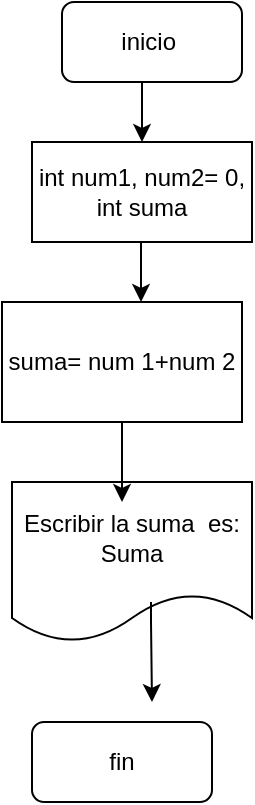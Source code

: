 <mxfile version="13.8.5" type="github" pages="10">
  <diagram id="nrE7dxVKxtF__F7ucNFG" name="ejercicio-1">
    <mxGraphModel dx="1038" dy="492" grid="1" gridSize="10" guides="1" tooltips="1" connect="1" arrows="1" fold="1" page="1" pageScale="1" pageWidth="827" pageHeight="1169" math="0" shadow="0">
      <root>
        <mxCell id="0" />
        <mxCell id="1" parent="0" />
        <mxCell id="b9qe-_sKUgxHq_5ZWORq-1" value="&lt;font style=&quot;vertical-align: inherit&quot;&gt;&lt;font style=&quot;vertical-align: inherit&quot;&gt;inicio&amp;nbsp;&lt;/font&gt;&lt;/font&gt;" style="rounded=1;whiteSpace=wrap;html=1;" parent="1" vertex="1">
          <mxGeometry x="400" y="40" width="90" height="40" as="geometry" />
        </mxCell>
        <mxCell id="b9qe-_sKUgxHq_5ZWORq-2" value="" style="endArrow=classic;html=1;" parent="1" edge="1">
          <mxGeometry width="50" height="50" relative="1" as="geometry">
            <mxPoint x="440" y="80" as="sourcePoint" />
            <mxPoint x="440" y="110" as="targetPoint" />
            <Array as="points" />
          </mxGeometry>
        </mxCell>
        <mxCell id="b9qe-_sKUgxHq_5ZWORq-4" value="suma= num 1+num 2" style="rounded=0;whiteSpace=wrap;html=1;" parent="1" vertex="1">
          <mxGeometry x="370" y="190" width="120" height="60" as="geometry" />
        </mxCell>
        <mxCell id="b9qe-_sKUgxHq_5ZWORq-5" value="Escribir la suma&amp;nbsp; es: Suma" style="shape=document;whiteSpace=wrap;html=1;boundedLbl=1;" parent="1" vertex="1">
          <mxGeometry x="375" y="280" width="120" height="80" as="geometry" />
        </mxCell>
        <mxCell id="b9qe-_sKUgxHq_5ZWORq-6" value="fin" style="rounded=1;whiteSpace=wrap;html=1;" parent="1" vertex="1">
          <mxGeometry x="385" y="400" width="90" height="40" as="geometry" />
        </mxCell>
        <mxCell id="I8-JNItQw2Sqt2gPTEA_-2" value="int num1, num2= 0, int suma&lt;br&gt;" style="rounded=0;whiteSpace=wrap;html=1;" parent="1" vertex="1">
          <mxGeometry x="385" y="110" width="110" height="50" as="geometry" />
        </mxCell>
        <mxCell id="I8-JNItQw2Sqt2gPTEA_-3" value="" style="endArrow=classic;html=1;" parent="1" edge="1">
          <mxGeometry width="50" height="50" relative="1" as="geometry">
            <mxPoint x="439.5" y="160" as="sourcePoint" />
            <mxPoint x="439.5" y="190" as="targetPoint" />
            <Array as="points">
              <mxPoint x="439.5" y="170" />
            </Array>
          </mxGeometry>
        </mxCell>
        <mxCell id="I8-JNItQw2Sqt2gPTEA_-9" value="" style="edgeStyle=orthogonalEdgeStyle;rounded=0;orthogonalLoop=1;jettySize=auto;html=1;" parent="1" edge="1">
          <mxGeometry relative="1" as="geometry">
            <mxPoint x="444.5" y="340" as="sourcePoint" />
            <mxPoint x="445" y="390" as="targetPoint" />
            <Array as="points">
              <mxPoint x="445" y="350" />
              <mxPoint x="445" y="350" />
            </Array>
          </mxGeometry>
        </mxCell>
        <mxCell id="dd-geoBwseKrPxZ8nLHZ-1" value="" style="edgeStyle=orthogonalEdgeStyle;rounded=0;orthogonalLoop=1;jettySize=auto;html=1;" parent="1" edge="1">
          <mxGeometry relative="1" as="geometry">
            <mxPoint x="430" y="250" as="sourcePoint" />
            <mxPoint x="430" y="290" as="targetPoint" />
            <Array as="points">
              <mxPoint x="430" y="250" />
              <mxPoint x="430" y="250" />
            </Array>
          </mxGeometry>
        </mxCell>
      </root>
    </mxGraphModel>
  </diagram>
  <diagram id="CntBPHI4r-FiSZMuIRGq" name="ejercicio-2">
    <mxGraphModel dx="1038" dy="492" grid="1" gridSize="10" guides="1" tooltips="1" connect="1" arrows="1" fold="1" page="1" pageScale="1" pageWidth="827" pageHeight="1169" math="0" shadow="0">
      <root>
        <mxCell id="1js0tdD2XhEHtkSZnLyt-0" />
        <mxCell id="1js0tdD2XhEHtkSZnLyt-1" parent="1js0tdD2XhEHtkSZnLyt-0" />
        <mxCell id="ODSjOVvqBL_8KatZZNft-0" value="&lt;font style=&quot;vertical-align: inherit&quot;&gt;&lt;font style=&quot;vertical-align: inherit&quot;&gt;inicio&amp;nbsp;&lt;/font&gt;&lt;/font&gt;" style="rounded=1;whiteSpace=wrap;html=1;" vertex="1" parent="1js0tdD2XhEHtkSZnLyt-1">
          <mxGeometry x="400" y="60" width="90" height="40" as="geometry" />
        </mxCell>
        <mxCell id="3sAkgQDFkphuiwHLzxZd-0" value="&lt;br&gt;int multiplicacion&amp;nbsp;" style="rounded=0;whiteSpace=wrap;html=1;" vertex="1" parent="1js0tdD2XhEHtkSZnLyt-1">
          <mxGeometry x="390" y="130" width="110" height="50" as="geometry" />
        </mxCell>
        <mxCell id="L-kboDcrgoG-2Y-SQVIk-0" value="multiplicación=&amp;nbsp; 2 * 4" style="rounded=0;whiteSpace=wrap;html=1;" vertex="1" parent="1js0tdD2XhEHtkSZnLyt-1">
          <mxGeometry x="380" y="210" width="120" height="60" as="geometry" />
        </mxCell>
        <mxCell id="CKcSvIprASCRHRaiPJOn-0" value="Escribir la multiplicación es&amp;nbsp; &amp;nbsp;multiplicación&amp;nbsp;" style="shape=document;whiteSpace=wrap;html=1;boundedLbl=1;" vertex="1" parent="1js0tdD2XhEHtkSZnLyt-1">
          <mxGeometry x="380" y="310" width="120" height="80" as="geometry" />
        </mxCell>
        <mxCell id="Hx6XMhkNrxkHITyf7qTC-0" value="fin" style="rounded=1;whiteSpace=wrap;html=1;" vertex="1" parent="1js0tdD2XhEHtkSZnLyt-1">
          <mxGeometry x="395" y="440" width="90" height="40" as="geometry" />
        </mxCell>
        <mxCell id="vyO9iiIe4qKWTrddtYXM-0" value="" style="edgeStyle=orthogonalEdgeStyle;rounded=0;orthogonalLoop=1;jettySize=auto;html=1;" edge="1" parent="1js0tdD2XhEHtkSZnLyt-1">
          <mxGeometry relative="1" as="geometry">
            <mxPoint x="439.5" y="380" as="sourcePoint" />
            <mxPoint x="440" y="430" as="targetPoint" />
            <Array as="points">
              <mxPoint x="440" y="390" />
              <mxPoint x="440" y="390" />
            </Array>
          </mxGeometry>
        </mxCell>
        <mxCell id="vyO9iiIe4qKWTrddtYXM-1" value="" style="edgeStyle=orthogonalEdgeStyle;rounded=0;orthogonalLoop=1;jettySize=auto;html=1;" edge="1" parent="1js0tdD2XhEHtkSZnLyt-1">
          <mxGeometry relative="1" as="geometry">
            <mxPoint x="439.5" y="260" as="sourcePoint" />
            <mxPoint x="440" y="310" as="targetPoint" />
            <Array as="points">
              <mxPoint x="440" y="270" />
              <mxPoint x="440" y="270" />
            </Array>
          </mxGeometry>
        </mxCell>
        <mxCell id="vyO9iiIe4qKWTrddtYXM-2" value="" style="edgeStyle=orthogonalEdgeStyle;rounded=0;orthogonalLoop=1;jettySize=auto;html=1;" edge="1" parent="1js0tdD2XhEHtkSZnLyt-1">
          <mxGeometry relative="1" as="geometry">
            <mxPoint x="440" y="180" as="sourcePoint" />
            <mxPoint x="439.5" y="220" as="targetPoint" />
            <Array as="points">
              <mxPoint x="439.5" y="180" />
              <mxPoint x="439.5" y="180" />
            </Array>
          </mxGeometry>
        </mxCell>
        <mxCell id="vyO9iiIe4qKWTrddtYXM-3" value="" style="edgeStyle=orthogonalEdgeStyle;rounded=0;orthogonalLoop=1;jettySize=auto;html=1;" edge="1" parent="1js0tdD2XhEHtkSZnLyt-1">
          <mxGeometry relative="1" as="geometry">
            <mxPoint x="440" y="100" as="sourcePoint" />
            <mxPoint x="439.5" y="130" as="targetPoint" />
            <Array as="points">
              <mxPoint x="439.5" y="90" />
              <mxPoint x="439.5" y="90" />
            </Array>
          </mxGeometry>
        </mxCell>
      </root>
    </mxGraphModel>
  </diagram>
  <diagram id="qBwzRifzwUR4DLWqm004" name="ejercicio-3">
    <mxGraphModel dx="1038" dy="492" grid="1" gridSize="10" guides="1" tooltips="1" connect="1" arrows="1" fold="1" page="1" pageScale="1" pageWidth="827" pageHeight="1169" math="0" shadow="0">
      <root>
        <mxCell id="rdSyHwf6kCJnhacnW9s9-0" />
        <mxCell id="rdSyHwf6kCJnhacnW9s9-1" parent="rdSyHwf6kCJnhacnW9s9-0" />
        <mxCell id="85uuUcLN15HmslldXwZI-0" value="inicio" style="rounded=1;whiteSpace=wrap;html=1;" vertex="1" parent="rdSyHwf6kCJnhacnW9s9-1">
          <mxGeometry x="360" y="50" width="80" height="30" as="geometry" />
        </mxCell>
        <mxCell id="d8bBmecJ_hygyo2f3A0b-0" value="int edad" style="rounded=0;whiteSpace=wrap;html=1;" vertex="1" parent="rdSyHwf6kCJnhacnW9s9-1">
          <mxGeometry x="355" y="120" width="90" height="20" as="geometry" />
        </mxCell>
        <mxCell id="d8bBmecJ_hygyo2f3A0b-1" value="edad=2020-1993" style="rounded=0;whiteSpace=wrap;html=1;" vertex="1" parent="rdSyHwf6kCJnhacnW9s9-1">
          <mxGeometry x="355" y="170" width="105" height="20" as="geometry" />
        </mxCell>
        <mxCell id="d8bBmecJ_hygyo2f3A0b-2" value="escribir edad es: edad" style="shape=document;whiteSpace=wrap;html=1;boundedLbl=1;" vertex="1" parent="rdSyHwf6kCJnhacnW9s9-1">
          <mxGeometry x="340" y="230" width="120" height="80" as="geometry" />
        </mxCell>
        <mxCell id="zUHkBiNsngR1geT8tJhO-0" value="fin" style="rounded=1;whiteSpace=wrap;html=1;" vertex="1" parent="rdSyHwf6kCJnhacnW9s9-1">
          <mxGeometry x="350" y="330" width="90" height="40" as="geometry" />
        </mxCell>
        <mxCell id="LiFYUNRR59xpsH8pgF08-0" value="" style="endArrow=classic;html=1;" edge="1" parent="rdSyHwf6kCJnhacnW9s9-1">
          <mxGeometry width="50" height="50" relative="1" as="geometry">
            <mxPoint x="399.5" y="290" as="sourcePoint" />
            <mxPoint x="399.5" y="330" as="targetPoint" />
          </mxGeometry>
        </mxCell>
        <mxCell id="LiFYUNRR59xpsH8pgF08-1" value="" style="endArrow=classic;html=1;" edge="1" parent="rdSyHwf6kCJnhacnW9s9-1">
          <mxGeometry width="50" height="50" relative="1" as="geometry">
            <mxPoint x="407" y="190" as="sourcePoint" />
            <mxPoint x="407" y="230" as="targetPoint" />
          </mxGeometry>
        </mxCell>
        <mxCell id="LiFYUNRR59xpsH8pgF08-2" value="" style="endArrow=classic;html=1;" edge="1" parent="rdSyHwf6kCJnhacnW9s9-1">
          <mxGeometry width="50" height="50" relative="1" as="geometry">
            <mxPoint x="399.5" y="140" as="sourcePoint" />
            <mxPoint x="399.5" y="170" as="targetPoint" />
          </mxGeometry>
        </mxCell>
        <mxCell id="LiFYUNRR59xpsH8pgF08-3" value="" style="endArrow=classic;html=1;" edge="1" parent="rdSyHwf6kCJnhacnW9s9-1">
          <mxGeometry width="50" height="50" relative="1" as="geometry">
            <mxPoint x="399.5" y="80" as="sourcePoint" />
            <mxPoint x="399.5" y="120" as="targetPoint" />
          </mxGeometry>
        </mxCell>
      </root>
    </mxGraphModel>
  </diagram>
  <diagram id="LvDQPSpuzmvdH1uzwFjr" name="ejercicio-4">
    <mxGraphModel dx="1038" dy="492" grid="1" gridSize="10" guides="1" tooltips="1" connect="1" arrows="1" fold="1" page="1" pageScale="1" pageWidth="827" pageHeight="1169" math="0" shadow="0">
      <root>
        <mxCell id="fnekmKtvo_cDFosqvmUw-0" />
        <mxCell id="fnekmKtvo_cDFosqvmUw-1" parent="fnekmKtvo_cDFosqvmUw-0" />
        <mxCell id="dLRbnjX5WiTPUf3Livk4-0" value="inicio&amp;nbsp;" style="rounded=1;whiteSpace=wrap;html=1;" vertex="1" parent="fnekmKtvo_cDFosqvmUw-1">
          <mxGeometry x="350" y="110" width="90" height="30" as="geometry" />
        </mxCell>
        <mxCell id="dLRbnjX5WiTPUf3Livk4-1" value="int n1= 4.3, n2=3.5, n3= 2.8&lt;br&gt;int promedio" style="rounded=0;whiteSpace=wrap;html=1;" vertex="1" parent="fnekmKtvo_cDFosqvmUw-1">
          <mxGeometry x="310" y="180" width="180" height="70" as="geometry" />
        </mxCell>
        <mxCell id="dLRbnjX5WiTPUf3Livk4-2" value="promedio= (n1 +n2+n3) /3" style="rounded=0;whiteSpace=wrap;html=1;align=left;" vertex="1" parent="fnekmKtvo_cDFosqvmUw-1">
          <mxGeometry x="320" y="290" width="150" height="50" as="geometry" />
        </mxCell>
        <mxCell id="dLRbnjX5WiTPUf3Livk4-3" value="el promedio es promedio" style="shape=document;whiteSpace=wrap;html=1;boundedLbl=1;" vertex="1" parent="fnekmKtvo_cDFosqvmUw-1">
          <mxGeometry x="330" y="380" width="120" height="80" as="geometry" />
        </mxCell>
        <mxCell id="dLRbnjX5WiTPUf3Livk4-4" value="fin" style="rounded=1;whiteSpace=wrap;html=1;" vertex="1" parent="fnekmKtvo_cDFosqvmUw-1">
          <mxGeometry x="345" y="500" width="90" height="30" as="geometry" />
        </mxCell>
        <mxCell id="yajPI5qmyylpDcJT3UbU-1" value="" style="endArrow=classic;html=1;" edge="1" parent="fnekmKtvo_cDFosqvmUw-1">
          <mxGeometry width="50" height="50" relative="1" as="geometry">
            <mxPoint x="400" y="440" as="sourcePoint" />
            <mxPoint x="399.5" y="500" as="targetPoint" />
          </mxGeometry>
        </mxCell>
        <mxCell id="yajPI5qmyylpDcJT3UbU-2" value="" style="endArrow=classic;html=1;" edge="1" parent="fnekmKtvo_cDFosqvmUw-1">
          <mxGeometry width="50" height="50" relative="1" as="geometry">
            <mxPoint x="399.5" y="340" as="sourcePoint" />
            <mxPoint x="399.5" y="380" as="targetPoint" />
          </mxGeometry>
        </mxCell>
        <mxCell id="yajPI5qmyylpDcJT3UbU-3" value="" style="endArrow=classic;html=1;" edge="1" parent="fnekmKtvo_cDFosqvmUw-1">
          <mxGeometry width="50" height="50" relative="1" as="geometry">
            <mxPoint x="394.5" y="250" as="sourcePoint" />
            <mxPoint x="394.5" y="290" as="targetPoint" />
          </mxGeometry>
        </mxCell>
        <mxCell id="yajPI5qmyylpDcJT3UbU-4" value="" style="endArrow=classic;html=1;" edge="1" parent="fnekmKtvo_cDFosqvmUw-1">
          <mxGeometry width="50" height="50" relative="1" as="geometry">
            <mxPoint x="394.5" y="150" as="sourcePoint" />
            <mxPoint x="394.5" y="180" as="targetPoint" />
          </mxGeometry>
        </mxCell>
      </root>
    </mxGraphModel>
  </diagram>
  <diagram id="9rBmUKuxbtoXBTgsW5sF" name="ejercicio-5">
    <mxGraphModel dx="1038" dy="492" grid="1" gridSize="10" guides="1" tooltips="1" connect="1" arrows="1" fold="1" page="1" pageScale="1" pageWidth="827" pageHeight="1169" math="0" shadow="0">
      <root>
        <mxCell id="mMkXJgvAZaLgc60lOpjo-0" />
        <mxCell id="mMkXJgvAZaLgc60lOpjo-1" parent="mMkXJgvAZaLgc60lOpjo-0" />
        <mxCell id="mMkXJgvAZaLgc60lOpjo-2" value="inicio&amp;nbsp;" style="rounded=1;whiteSpace=wrap;html=1;arcSize=41;" vertex="1" parent="mMkXJgvAZaLgc60lOpjo-1">
          <mxGeometry x="380" y="70" width="80" height="40" as="geometry" />
        </mxCell>
        <mxCell id="mMkXJgvAZaLgc60lOpjo-3" value="fin" style="rounded=1;whiteSpace=wrap;html=1;" vertex="1" parent="mMkXJgvAZaLgc60lOpjo-1">
          <mxGeometry x="400" y="410" width="80" height="40" as="geometry" />
        </mxCell>
        <mxCell id="mMkXJgvAZaLgc60lOpjo-4" value="&amp;nbsp;&lt;br&gt;farenheit = (30*1.8) +32" style="rounded=0;whiteSpace=wrap;html=1;align=left;" vertex="1" parent="mMkXJgvAZaLgc60lOpjo-1">
          <mxGeometry x="370" y="210" width="140" height="70" as="geometry" />
        </mxCell>
        <mxCell id="OW-jTohX9AUA1ccRFAqZ-0" value="escriba&amp;nbsp; &quot;30 grados son&quot; + farenheit +&quot;f grados farenheit&quot;" style="shape=document;whiteSpace=wrap;html=1;boundedLbl=1;align=left;" vertex="1" parent="mMkXJgvAZaLgc60lOpjo-1">
          <mxGeometry x="360" y="310" width="120" height="80" as="geometry" />
        </mxCell>
        <mxCell id="s-73qrtT2l1mcVe6l0HE-0" style="edgeStyle=orthogonalEdgeStyle;rounded=0;orthogonalLoop=1;jettySize=auto;html=1;exitX=0.5;exitY=1;exitDx=0;exitDy=0;" edge="1" parent="mMkXJgvAZaLgc60lOpjo-1" source="mMkXJgvAZaLgc60lOpjo-2" target="mMkXJgvAZaLgc60lOpjo-2">
          <mxGeometry relative="1" as="geometry" />
        </mxCell>
        <mxCell id="8MqP98V4XI0EGRlSKp0l-0" value="" style="edgeStyle=orthogonalEdgeStyle;rounded=0;orthogonalLoop=1;jettySize=auto;html=1;" edge="1" parent="mMkXJgvAZaLgc60lOpjo-1">
          <mxGeometry relative="1" as="geometry">
            <mxPoint x="430" y="190" as="sourcePoint" />
            <mxPoint x="429.5" y="210" as="targetPoint" />
            <Array as="points">
              <mxPoint x="429.5" y="170" />
              <mxPoint x="429.5" y="170" />
            </Array>
          </mxGeometry>
        </mxCell>
        <mxCell id="8MqP98V4XI0EGRlSKp0l-1" value="" style="edgeStyle=orthogonalEdgeStyle;rounded=0;orthogonalLoop=1;jettySize=auto;html=1;" edge="1" parent="mMkXJgvAZaLgc60lOpjo-1">
          <mxGeometry relative="1" as="geometry">
            <mxPoint x="430" y="280" as="sourcePoint" />
            <mxPoint x="429.5" y="310" as="targetPoint" />
            <Array as="points">
              <mxPoint x="429.5" y="270" />
              <mxPoint x="429.5" y="270" />
            </Array>
          </mxGeometry>
        </mxCell>
        <mxCell id="8MqP98V4XI0EGRlSKp0l-2" value="" style="edgeStyle=orthogonalEdgeStyle;rounded=0;orthogonalLoop=1;jettySize=auto;html=1;" edge="1" parent="mMkXJgvAZaLgc60lOpjo-1">
          <mxGeometry relative="1" as="geometry">
            <mxPoint x="440" y="390" as="sourcePoint" />
            <mxPoint x="439.5" y="410" as="targetPoint" />
            <Array as="points">
              <mxPoint x="439.5" y="370" />
              <mxPoint x="439.5" y="370" />
            </Array>
          </mxGeometry>
        </mxCell>
        <mxCell id="OiNOZAP8W6Guqg5ZLZdt-0" value="float farenheit" style="rounded=0;whiteSpace=wrap;html=1;align=left;" vertex="1" parent="mMkXJgvAZaLgc60lOpjo-1">
          <mxGeometry x="380" y="150" width="90" height="30" as="geometry" />
        </mxCell>
        <mxCell id="OiNOZAP8W6Guqg5ZLZdt-2" value="" style="edgeStyle=orthogonalEdgeStyle;rounded=0;orthogonalLoop=1;jettySize=auto;html=1;" edge="1" parent="mMkXJgvAZaLgc60lOpjo-1">
          <mxGeometry relative="1" as="geometry">
            <mxPoint x="425" y="130" as="sourcePoint" />
            <mxPoint x="424.5" y="150" as="targetPoint" />
            <Array as="points">
              <mxPoint x="424.5" y="110" />
              <mxPoint x="424.5" y="110" />
            </Array>
          </mxGeometry>
        </mxCell>
      </root>
    </mxGraphModel>
  </diagram>
  <diagram id="DXHRP8oSe7lLMtC4puxC" name="ejercicio-6">
    <mxGraphModel dx="1038" dy="492" grid="1" gridSize="10" guides="1" tooltips="1" connect="1" arrows="1" fold="1" page="1" pageScale="1" pageWidth="827" pageHeight="1169" math="0" shadow="0">
      <root>
        <mxCell id="wqxE3rIyd4O8vXoYmL-s-0" />
        <mxCell id="wqxE3rIyd4O8vXoYmL-s-1" parent="wqxE3rIyd4O8vXoYmL-s-0" />
        <mxCell id="wqxE3rIyd4O8vXoYmL-s-2" value="ingrese numero" style="shape=manualInput;whiteSpace=wrap;html=1;align=left;" vertex="1" parent="wqxE3rIyd4O8vXoYmL-s-1">
          <mxGeometry x="390" y="140" width="130" height="80" as="geometry" />
        </mxCell>
        <mxCell id="wqxE3rIyd4O8vXoYmL-s-4" value="int numero&amp;nbsp;" style="rounded=0;whiteSpace=wrap;html=1;align=left;" vertex="1" parent="wqxE3rIyd4O8vXoYmL-s-1">
          <mxGeometry x="414" y="80" width="95" height="40" as="geometry" />
        </mxCell>
        <mxCell id="wqxE3rIyd4O8vXoYmL-s-6" value="numero= numero+10" style="rounded=0;whiteSpace=wrap;html=1;align=left;" vertex="1" parent="wqxE3rIyd4O8vXoYmL-s-1">
          <mxGeometry x="400" y="250" width="120" height="60" as="geometry" />
        </mxCell>
        <mxCell id="wqxE3rIyd4O8vXoYmL-s-7" value="imprima numero" style="shape=document;whiteSpace=wrap;html=1;boundedLbl=1;align=left;" vertex="1" parent="wqxE3rIyd4O8vXoYmL-s-1">
          <mxGeometry x="414" y="340" width="120" height="80" as="geometry" />
        </mxCell>
        <mxCell id="24X-MfTd5PYhNuTtiEV_-0" value="inicio" style="rounded=1;whiteSpace=wrap;html=1;" vertex="1" parent="wqxE3rIyd4O8vXoYmL-s-1">
          <mxGeometry x="419" y="20" width="90" height="40" as="geometry" />
        </mxCell>
        <mxCell id="24X-MfTd5PYhNuTtiEV_-1" value="fin" style="rounded=1;whiteSpace=wrap;html=1;" vertex="1" parent="wqxE3rIyd4O8vXoYmL-s-1">
          <mxGeometry x="430" y="450" width="90" height="40" as="geometry" />
        </mxCell>
        <mxCell id="24X-MfTd5PYhNuTtiEV_-2" value="" style="endArrow=classic;html=1;" edge="1" parent="wqxE3rIyd4O8vXoYmL-s-1">
          <mxGeometry width="50" height="50" relative="1" as="geometry">
            <mxPoint x="480" y="400" as="sourcePoint" />
            <mxPoint x="480" y="450" as="targetPoint" />
          </mxGeometry>
        </mxCell>
        <mxCell id="24X-MfTd5PYhNuTtiEV_-5" value="" style="endArrow=classic;html=1;" edge="1" parent="wqxE3rIyd4O8vXoYmL-s-1">
          <mxGeometry width="50" height="50" relative="1" as="geometry">
            <mxPoint x="463.5" y="300" as="sourcePoint" />
            <mxPoint x="463.5" y="350" as="targetPoint" />
          </mxGeometry>
        </mxCell>
        <mxCell id="24X-MfTd5PYhNuTtiEV_-6" value="" style="endArrow=classic;html=1;" edge="1" parent="wqxE3rIyd4O8vXoYmL-s-1">
          <mxGeometry width="50" height="50" relative="1" as="geometry">
            <mxPoint x="454.5" y="220" as="sourcePoint" />
            <mxPoint x="454.5" y="270" as="targetPoint" />
          </mxGeometry>
        </mxCell>
        <mxCell id="24X-MfTd5PYhNuTtiEV_-7" value="" style="endArrow=classic;html=1;" edge="1" parent="wqxE3rIyd4O8vXoYmL-s-1">
          <mxGeometry width="50" height="50" relative="1" as="geometry">
            <mxPoint x="450" y="120" as="sourcePoint" />
            <mxPoint x="450" y="170" as="targetPoint" />
          </mxGeometry>
        </mxCell>
        <mxCell id="24X-MfTd5PYhNuTtiEV_-8" value="" style="endArrow=classic;html=1;" edge="1" parent="wqxE3rIyd4O8vXoYmL-s-1">
          <mxGeometry width="50" height="50" relative="1" as="geometry">
            <mxPoint x="463.5" y="50" as="sourcePoint" />
            <mxPoint x="464" y="80" as="targetPoint" />
          </mxGeometry>
        </mxCell>
      </root>
    </mxGraphModel>
  </diagram>
  <diagram id="sTqsMiQ_6JUGRJYa5lHP" name="ejercicio-7">
    <mxGraphModel dx="1038" dy="492" grid="1" gridSize="10" guides="1" tooltips="1" connect="1" arrows="1" fold="1" page="1" pageScale="1" pageWidth="827" pageHeight="1169" math="0" shadow="0">
      <root>
        <mxCell id="Q-9oENikooOxc5XvxMcR-0" />
        <mxCell id="Q-9oENikooOxc5XvxMcR-1" parent="Q-9oENikooOxc5XvxMcR-0" />
        <mxCell id="z41KVLzNHnDlelbsxjOA-0" value="inicio&amp;nbsp;" style="rounded=1;whiteSpace=wrap;html=1;arcSize=41;" parent="Q-9oENikooOxc5XvxMcR-1" vertex="1">
          <mxGeometry x="385" y="90" width="80" height="40" as="geometry" />
        </mxCell>
        <mxCell id="z41KVLzNHnDlelbsxjOA-1" value="fin" style="rounded=1;whiteSpace=wrap;html=1;" parent="Q-9oENikooOxc5XvxMcR-1" vertex="1">
          <mxGeometry x="390" y="620" width="80" height="40" as="geometry" />
        </mxCell>
        <mxCell id="z41KVLzNHnDlelbsxjOA-2" value="&amp;nbsp;float c, farenheit" style="rounded=0;whiteSpace=wrap;html=1;align=left;" parent="Q-9oENikooOxc5XvxMcR-1" vertex="1">
          <mxGeometry x="360" y="180" width="140" height="70" as="geometry" />
        </mxCell>
        <mxCell id="z41KVLzNHnDlelbsxjOA-3" value="escriba c +&quot; grados son&quot; + farenheit +&quot; grados farenheit&quot;" style="shape=document;whiteSpace=wrap;html=1;boundedLbl=1;align=left;" parent="Q-9oENikooOxc5XvxMcR-1" vertex="1">
          <mxGeometry x="370" y="505" width="120" height="80" as="geometry" />
        </mxCell>
        <mxCell id="z41KVLzNHnDlelbsxjOA-4" style="edgeStyle=orthogonalEdgeStyle;rounded=0;orthogonalLoop=1;jettySize=auto;html=1;exitX=0.5;exitY=1;exitDx=0;exitDy=0;" parent="Q-9oENikooOxc5XvxMcR-1" source="z41KVLzNHnDlelbsxjOA-0" target="z41KVLzNHnDlelbsxjOA-0" edge="1">
          <mxGeometry relative="1" as="geometry" />
        </mxCell>
        <mxCell id="z41KVLzNHnDlelbsxjOA-5" value="" style="edgeStyle=orthogonalEdgeStyle;rounded=0;orthogonalLoop=1;jettySize=auto;html=1;" parent="Q-9oENikooOxc5XvxMcR-1" edge="1">
          <mxGeometry relative="1" as="geometry">
            <mxPoint x="425" y="150" as="sourcePoint" />
            <mxPoint x="424.5" y="170" as="targetPoint" />
            <Array as="points">
              <mxPoint x="424.5" y="130" />
              <mxPoint x="424.5" y="130" />
            </Array>
          </mxGeometry>
        </mxCell>
        <mxCell id="z41KVLzNHnDlelbsxjOA-6" value="" style="edgeStyle=orthogonalEdgeStyle;rounded=0;orthogonalLoop=1;jettySize=auto;html=1;" parent="Q-9oENikooOxc5XvxMcR-1" edge="1">
          <mxGeometry relative="1" as="geometry">
            <mxPoint x="430" y="380" as="sourcePoint" />
            <mxPoint x="429.5" y="410" as="targetPoint" />
            <Array as="points">
              <mxPoint x="429.5" y="370" />
              <mxPoint x="429.5" y="370" />
            </Array>
          </mxGeometry>
        </mxCell>
        <mxCell id="z41KVLzNHnDlelbsxjOA-7" value="" style="edgeStyle=orthogonalEdgeStyle;rounded=0;orthogonalLoop=1;jettySize=auto;html=1;" parent="Q-9oENikooOxc5XvxMcR-1" edge="1">
          <mxGeometry relative="1" as="geometry">
            <mxPoint x="440" y="585" as="sourcePoint" />
            <mxPoint x="439.5" y="605" as="targetPoint" />
            <Array as="points">
              <mxPoint x="439.5" y="565" />
              <mxPoint x="439.5" y="565" />
            </Array>
          </mxGeometry>
        </mxCell>
        <mxCell id="hpO96Xy0E7U2zDaNx1Rq-0" value="ingrese c" style="shape=manualInput;whiteSpace=wrap;html=1;align=left;" parent="Q-9oENikooOxc5XvxMcR-1" vertex="1">
          <mxGeometry x="360" y="290" width="130" height="80" as="geometry" />
        </mxCell>
        <mxCell id="hpO96Xy0E7U2zDaNx1Rq-3" value="&lt;br&gt;farenheit =&amp;nbsp; (c*1.8) +32" style="rounded=0;whiteSpace=wrap;html=1;align=left;" parent="Q-9oENikooOxc5XvxMcR-1" vertex="1">
          <mxGeometry x="355" y="410" width="140" height="70" as="geometry" />
        </mxCell>
        <mxCell id="pIHSmlKoxJJBJ7DJvsYm-0" value="" style="edgeStyle=orthogonalEdgeStyle;rounded=0;orthogonalLoop=1;jettySize=auto;html=1;" parent="Q-9oENikooOxc5XvxMcR-1" edge="1">
          <mxGeometry relative="1" as="geometry">
            <mxPoint x="425" y="270" as="sourcePoint" />
            <mxPoint x="424.5" y="300" as="targetPoint" />
            <Array as="points">
              <mxPoint x="424.5" y="260" />
              <mxPoint x="424.5" y="260" />
            </Array>
          </mxGeometry>
        </mxCell>
      </root>
    </mxGraphModel>
  </diagram>
  <diagram id="CZ0lMX55K7sA_qqh9QjD" name="ejercicio-8">
    <mxGraphModel dx="1038" dy="2830" grid="1" gridSize="10" guides="1" tooltips="1" connect="1" arrows="1" fold="1" page="1" pageScale="1" pageWidth="827" pageHeight="1169" math="0" shadow="0">
      <root>
        <mxCell id="FwkOPFTLH3TpKKBeWIt7-0" />
        <mxCell id="FwkOPFTLH3TpKKBeWIt7-1" parent="FwkOPFTLH3TpKKBeWIt7-0" />
        <mxCell id="KtOQpn_-J2fMMrSsp-q8-0" value="string nombre&lt;br&gt;float numHorTra&lt;br&gt;int valHor&lt;br&gt;float sueldo" style="rounded=0;whiteSpace=wrap;html=1;align=left;" parent="FwkOPFTLH3TpKKBeWIt7-1" vertex="1">
          <mxGeometry x="360" y="-1110" width="100" height="70" as="geometry" />
        </mxCell>
        <mxCell id="iyJVdTX6dgyeDjD7c283-0" value="&lt;br&gt;ingrese nombre&amp;nbsp;&lt;br&gt;ingrese numHorTra&lt;br&gt;ingrese valHor" style="shape=manualInput;whiteSpace=wrap;html=1;align=left;" parent="FwkOPFTLH3TpKKBeWIt7-1" vertex="1">
          <mxGeometry x="346" y="-1020" width="135" height="90" as="geometry" />
        </mxCell>
        <mxCell id="iyJVdTX6dgyeDjD7c283-1" value="escriba &quot;el sueldo del&amp;nbsp; empleado&quot; +nombre+ &quot;es&quot;+ sueldo" style="shape=document;whiteSpace=wrap;html=1;boundedLbl=1;align=left;" parent="FwkOPFTLH3TpKKBeWIt7-1" vertex="1">
          <mxGeometry x="354" y="-790" width="136" height="100" as="geometry" />
        </mxCell>
        <mxCell id="iyJVdTX6dgyeDjD7c283-2" value="sueldo=numHorTra* valHor" style="rounded=0;whiteSpace=wrap;html=1;align=left;" parent="FwkOPFTLH3TpKKBeWIt7-1" vertex="1">
          <mxGeometry x="350" y="-910" width="160" height="80" as="geometry" />
        </mxCell>
        <mxCell id="zzCTka-vQaiaBY0fX00g-1" value="" style="endArrow=classic;html=1;" parent="FwkOPFTLH3TpKKBeWIt7-1" edge="1">
          <mxGeometry width="50" height="50" relative="1" as="geometry">
            <mxPoint x="421.5" y="-830" as="sourcePoint" />
            <mxPoint x="421.5" y="-780" as="targetPoint" />
          </mxGeometry>
        </mxCell>
        <mxCell id="zzCTka-vQaiaBY0fX00g-2" value="" style="endArrow=classic;html=1;" parent="FwkOPFTLH3TpKKBeWIt7-1" edge="1">
          <mxGeometry width="50" height="50" relative="1" as="geometry">
            <mxPoint x="429.5" y="-940" as="sourcePoint" />
            <mxPoint x="429.5" y="-890" as="targetPoint" />
          </mxGeometry>
        </mxCell>
        <mxCell id="zzCTka-vQaiaBY0fX00g-3" value="" style="endArrow=classic;html=1;" parent="FwkOPFTLH3TpKKBeWIt7-1" edge="1">
          <mxGeometry width="50" height="50" relative="1" as="geometry">
            <mxPoint x="414" y="-1040" as="sourcePoint" />
            <mxPoint x="414" y="-990" as="targetPoint" />
          </mxGeometry>
        </mxCell>
        <mxCell id="UGl_FXPbWuJ6yabsC5to-0" value="fin" style="rounded=1;whiteSpace=wrap;html=1;" parent="FwkOPFTLH3TpKKBeWIt7-1" vertex="1">
          <mxGeometry x="365" y="-660" width="90" height="40" as="geometry" />
        </mxCell>
        <mxCell id="UGl_FXPbWuJ6yabsC5to-1" value="inicio" style="rounded=1;whiteSpace=wrap;html=1;" parent="FwkOPFTLH3TpKKBeWIt7-1" vertex="1">
          <mxGeometry x="377" y="-1180" width="90" height="40" as="geometry" />
        </mxCell>
        <mxCell id="UGl_FXPbWuJ6yabsC5to-2" value="" style="endArrow=classic;html=1;" parent="FwkOPFTLH3TpKKBeWIt7-1" edge="1">
          <mxGeometry width="50" height="50" relative="1" as="geometry">
            <mxPoint x="421.5" y="-1150" as="sourcePoint" />
            <mxPoint x="421.5" y="-1100" as="targetPoint" />
          </mxGeometry>
        </mxCell>
        <mxCell id="UGl_FXPbWuJ6yabsC5to-3" value="" style="endArrow=classic;html=1;" parent="FwkOPFTLH3TpKKBeWIt7-1" edge="1">
          <mxGeometry width="50" height="50" relative="1" as="geometry">
            <mxPoint x="421.5" y="-710" as="sourcePoint" />
            <mxPoint x="421.5" y="-660" as="targetPoint" />
          </mxGeometry>
        </mxCell>
      </root>
    </mxGraphModel>
  </diagram>
  <diagram id="NgX7Okd3f-a6eauTtlbf" name="ejercicio-9">
    <mxGraphModel dx="1038" dy="492" grid="1" gridSize="10" guides="1" tooltips="1" connect="1" arrows="1" fold="1" page="1" pageScale="1" pageWidth="827" pageHeight="1169" math="0" shadow="0">
      <root>
        <mxCell id="j3PG44rJdWE3vTBY3U_n-0" />
        <mxCell id="j3PG44rJdWE3vTBY3U_n-1" parent="j3PG44rJdWE3vTBY3U_n-0" />
        <mxCell id="pm_Ynwj0AiHgj8-7f4QM-0" value="&lt;br&gt;iva= valPro*0.19&lt;br&gt;valTotal= valPro+iva" style="rounded=0;whiteSpace=wrap;html=1;align=left;" parent="j3PG44rJdWE3vTBY3U_n-1" vertex="1">
          <mxGeometry x="340" y="280" width="170" height="110" as="geometry" />
        </mxCell>
        <mxCell id="pm_Ynwj0AiHgj8-7f4QM-1" value="float iva, valPro,valTotal" style="rounded=0;whiteSpace=wrap;html=1;align=left;" parent="j3PG44rJdWE3vTBY3U_n-1" vertex="1">
          <mxGeometry x="354" y="90" width="120" height="60" as="geometry" />
        </mxCell>
        <mxCell id="O2Kk_brR0c8a44ci5skX-0" value="ingrese valPro" style="shape=manualInput;whiteSpace=wrap;html=1;align=left;" parent="j3PG44rJdWE3vTBY3U_n-1" vertex="1">
          <mxGeometry x="344" y="170" width="130" height="80" as="geometry" />
        </mxCell>
        <mxCell id="O2Kk_brR0c8a44ci5skX-1" value="escriba valTotal es valTotal" style="shape=document;whiteSpace=wrap;html=1;boundedLbl=1;align=left;" parent="j3PG44rJdWE3vTBY3U_n-1" vertex="1">
          <mxGeometry x="365" y="440" width="120" height="80" as="geometry" />
        </mxCell>
        <mxCell id="O2Kk_brR0c8a44ci5skX-2" value="" style="endArrow=classic;html=1;" parent="j3PG44rJdWE3vTBY3U_n-1" edge="1">
          <mxGeometry width="50" height="50" relative="1" as="geometry">
            <mxPoint x="400" y="150" as="sourcePoint" />
            <mxPoint x="400" y="190" as="targetPoint" />
          </mxGeometry>
        </mxCell>
        <mxCell id="O2Kk_brR0c8a44ci5skX-3" value="" style="endArrow=classic;html=1;" parent="j3PG44rJdWE3vTBY3U_n-1" edge="1">
          <mxGeometry width="50" height="50" relative="1" as="geometry">
            <mxPoint x="414" y="240" as="sourcePoint" />
            <mxPoint x="414" y="280" as="targetPoint" />
          </mxGeometry>
        </mxCell>
        <mxCell id="O2Kk_brR0c8a44ci5skX-4" value="" style="endArrow=classic;html=1;" parent="j3PG44rJdWE3vTBY3U_n-1" edge="1">
          <mxGeometry width="50" height="50" relative="1" as="geometry">
            <mxPoint x="414" y="400" as="sourcePoint" />
            <mxPoint x="414" y="440" as="targetPoint" />
          </mxGeometry>
        </mxCell>
        <mxCell id="rIk-FsmWaSqNm1xM--c8-0" value="inicio" style="rounded=1;whiteSpace=wrap;html=1;" parent="j3PG44rJdWE3vTBY3U_n-1" vertex="1">
          <mxGeometry x="369" y="20" width="90" height="40" as="geometry" />
        </mxCell>
        <mxCell id="rIk-FsmWaSqNm1xM--c8-1" value="" style="endArrow=classic;html=1;" parent="j3PG44rJdWE3vTBY3U_n-1" edge="1">
          <mxGeometry width="50" height="50" relative="1" as="geometry">
            <mxPoint x="414" y="50" as="sourcePoint" />
            <mxPoint x="414" y="90" as="targetPoint" />
          </mxGeometry>
        </mxCell>
        <mxCell id="rIk-FsmWaSqNm1xM--c8-2" value="fin" style="rounded=1;whiteSpace=wrap;html=1;" parent="j3PG44rJdWE3vTBY3U_n-1" vertex="1">
          <mxGeometry x="364" y="565" width="90" height="40" as="geometry" />
        </mxCell>
        <mxCell id="rIk-FsmWaSqNm1xM--c8-3" value="" style="endArrow=classic;html=1;" parent="j3PG44rJdWE3vTBY3U_n-1" edge="1">
          <mxGeometry width="50" height="50" relative="1" as="geometry">
            <mxPoint x="424.5" y="520" as="sourcePoint" />
            <mxPoint x="424.5" y="560" as="targetPoint" />
          </mxGeometry>
        </mxCell>
      </root>
    </mxGraphModel>
  </diagram>
  <diagram id="R3U1l9Z7cra8umoqFvFj" name="ejercicio 10">
    <mxGraphModel dx="1038" dy="1661" grid="1" gridSize="10" guides="1" tooltips="1" connect="1" arrows="1" fold="1" page="1" pageScale="1" pageWidth="827" pageHeight="1169" math="0" shadow="0">
      <root>
        <mxCell id="p9-cMv6lRw13Z_weP51t-0" />
        <mxCell id="p9-cMv6lRw13Z_weP51t-1" parent="p9-cMv6lRw13Z_weP51t-0" />
        <mxCell id="_bFzUXARbuwFcbOuPs0k-0" value="float area&lt;br&gt;float base&lt;br&gt;float altura" style="rounded=0;whiteSpace=wrap;html=1;align=left;" parent="p9-cMv6lRw13Z_weP51t-1" vertex="1">
          <mxGeometry x="370" y="-1070" width="100" height="70" as="geometry" />
        </mxCell>
        <mxCell id="_bFzUXARbuwFcbOuPs0k-1" value="&lt;br&gt;ingrese base&lt;br&gt;ingrese altura&lt;br&gt;i" style="shape=manualInput;whiteSpace=wrap;html=1;align=left;" parent="p9-cMv6lRw13Z_weP51t-1" vertex="1">
          <mxGeometry x="360" y="-980" width="135" height="90" as="geometry" />
        </mxCell>
        <mxCell id="_bFzUXARbuwFcbOuPs0k-2" value="escriba &quot;el area es&quot; +area +&amp;nbsp;" style="shape=document;whiteSpace=wrap;html=1;boundedLbl=1;align=left;" parent="p9-cMv6lRw13Z_weP51t-1" vertex="1">
          <mxGeometry x="358" y="-730" width="136" height="100" as="geometry" />
        </mxCell>
        <mxCell id="_bFzUXARbuwFcbOuPs0k-3" value="area=base* altura" style="rounded=0;whiteSpace=wrap;html=1;align=left;" parent="p9-cMv6lRw13Z_weP51t-1" vertex="1">
          <mxGeometry x="346" y="-850" width="160" height="80" as="geometry" />
        </mxCell>
        <mxCell id="OThP7Zi8uGMb_eTF9Gec-0" value="fin" style="rounded=1;whiteSpace=wrap;html=1;arcSize=39;" parent="p9-cMv6lRw13Z_weP51t-1" vertex="1">
          <mxGeometry x="375" y="-604" width="90" height="40" as="geometry" />
        </mxCell>
        <mxCell id="OThP7Zi8uGMb_eTF9Gec-1" value="inicio" style="rounded=1;whiteSpace=wrap;html=1;" parent="p9-cMv6lRw13Z_weP51t-1" vertex="1">
          <mxGeometry x="370" y="-1140" width="90" height="40" as="geometry" />
        </mxCell>
        <mxCell id="OThP7Zi8uGMb_eTF9Gec-3" value="" style="endArrow=classic;html=1;entryX=0.234;entryY=0.236;entryDx=0;entryDy=0;entryPerimeter=0;" parent="p9-cMv6lRw13Z_weP51t-1" target="_bFzUXARbuwFcbOuPs0k-1" edge="1">
          <mxGeometry width="50" height="50" relative="1" as="geometry">
            <mxPoint x="390" y="-1000" as="sourcePoint" />
            <mxPoint x="440" y="-1050" as="targetPoint" />
          </mxGeometry>
        </mxCell>
        <mxCell id="OThP7Zi8uGMb_eTF9Gec-4" value="" style="endArrow=classic;html=1;entryX=0.234;entryY=0.236;entryDx=0;entryDy=0;entryPerimeter=0;" parent="p9-cMv6lRw13Z_weP51t-1" edge="1">
          <mxGeometry width="50" height="50" relative="1" as="geometry">
            <mxPoint x="414.2" y="-1110" as="sourcePoint" />
            <mxPoint x="415.79" y="-1068.76" as="targetPoint" />
          </mxGeometry>
        </mxCell>
        <mxCell id="OThP7Zi8uGMb_eTF9Gec-5" value="" style="endArrow=classic;html=1;entryX=0.234;entryY=0.236;entryDx=0;entryDy=0;entryPerimeter=0;" parent="p9-cMv6lRw13Z_weP51t-1" edge="1">
          <mxGeometry width="50" height="50" relative="1" as="geometry">
            <mxPoint x="419.2" y="-890" as="sourcePoint" />
            <mxPoint x="420.79" y="-848.76" as="targetPoint" />
          </mxGeometry>
        </mxCell>
        <mxCell id="OThP7Zi8uGMb_eTF9Gec-6" value="" style="endArrow=classic;html=1;entryX=0.234;entryY=0.236;entryDx=0;entryDy=0;entryPerimeter=0;" parent="p9-cMv6lRw13Z_weP51t-1" edge="1">
          <mxGeometry width="50" height="50" relative="1" as="geometry">
            <mxPoint x="419.2" y="-771.24" as="sourcePoint" />
            <mxPoint x="420.79" y="-730" as="targetPoint" />
          </mxGeometry>
        </mxCell>
        <mxCell id="OThP7Zi8uGMb_eTF9Gec-7" value="" style="endArrow=classic;html=1;entryX=0.234;entryY=0.236;entryDx=0;entryDy=0;entryPerimeter=0;" parent="p9-cMv6lRw13Z_weP51t-1" edge="1">
          <mxGeometry width="50" height="50" relative="1" as="geometry">
            <mxPoint x="414.2" y="-640" as="sourcePoint" />
            <mxPoint x="415.79" y="-598.76" as="targetPoint" />
          </mxGeometry>
        </mxCell>
      </root>
    </mxGraphModel>
  </diagram>
</mxfile>
